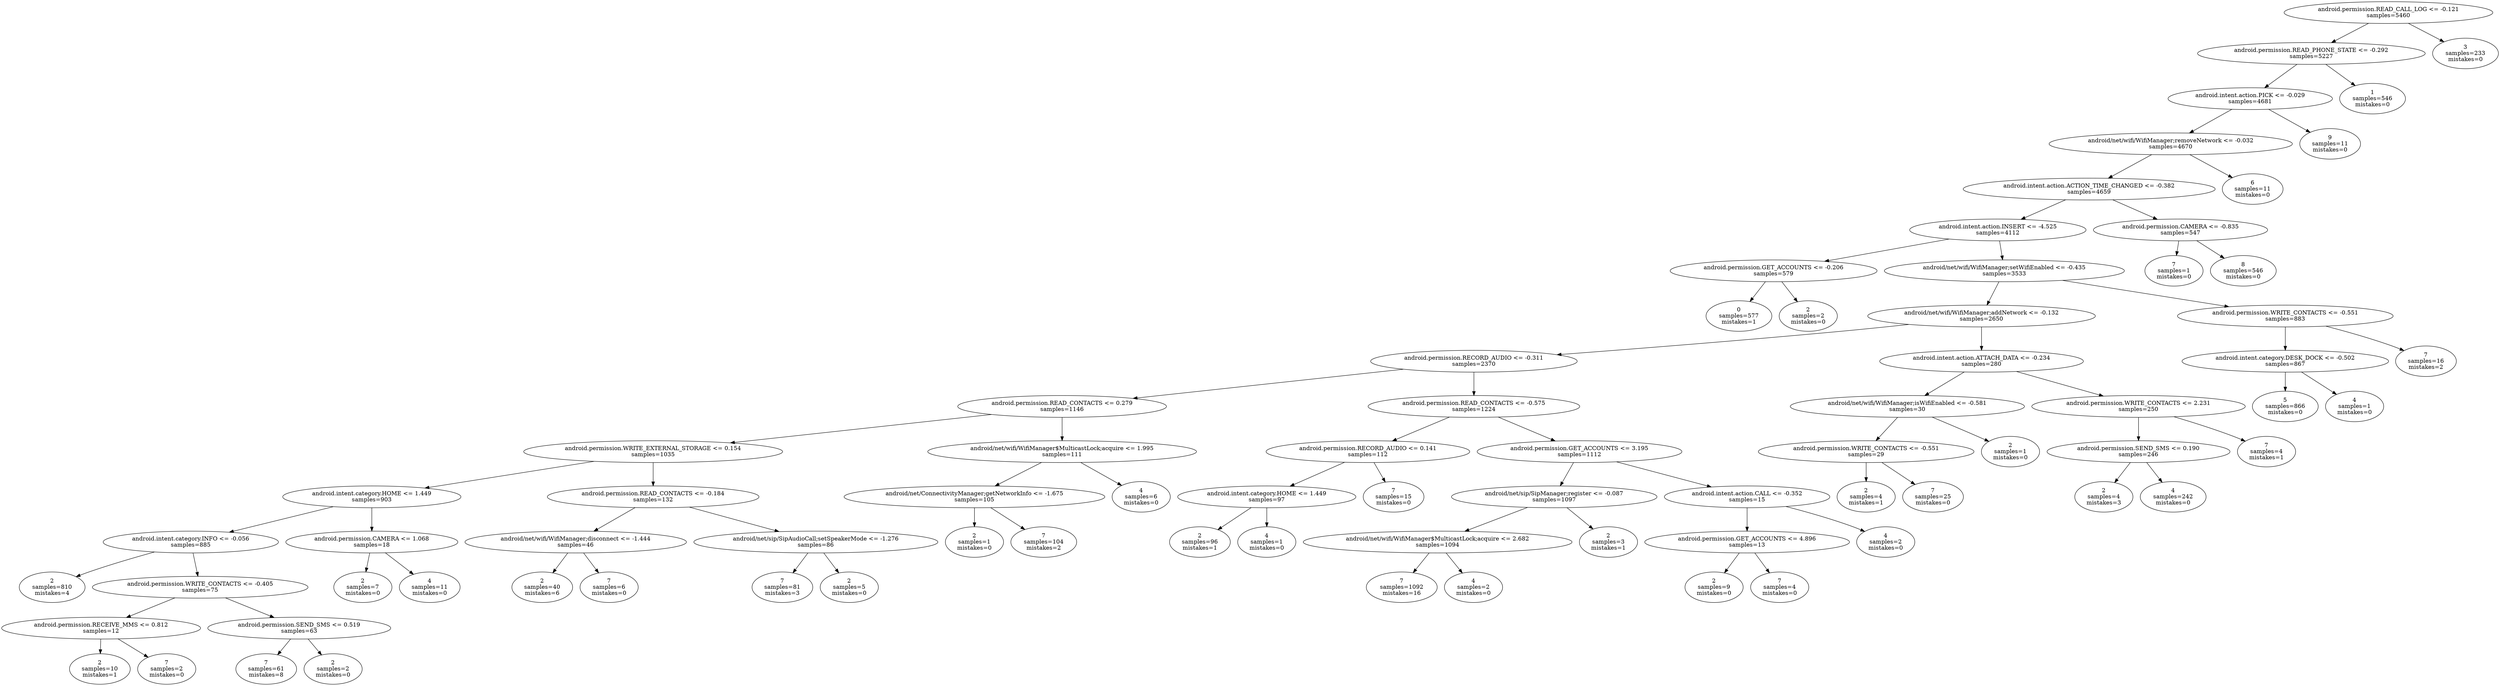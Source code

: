 digraph ClusteringTree {
n_0 [label="android.permission.READ_CALL_LOG <= -0.121
samples=\5460"];
n_1 [label="android.permission.READ_PHONE_STATE <= -0.292
samples=\5227"];
n_2 [label="3
samples=\233
mistakes=\0"];
n_3 [label="android.intent.action.PICK <= -0.029
samples=\4681"];
n_4 [label="1
samples=\546
mistakes=\0"];
n_5 [label="android/net/wifi/WifiManager;removeNetwork <= -0.032
samples=\4670"];
n_6 [label="9
samples=\11
mistakes=\0"];
n_7 [label="android.intent.action.ACTION_TIME_CHANGED <= -0.382
samples=\4659"];
n_8 [label="6
samples=\11
mistakes=\0"];
n_9 [label="android.intent.action.INSERT <= -4.525
samples=\4112"];
n_10 [label="android.permission.CAMERA <= -0.835
samples=\547"];
n_11 [label="android.permission.GET_ACCOUNTS <= -0.206
samples=\579"];
n_12 [label="android/net/wifi/WifiManager;setWifiEnabled <= -0.435
samples=\3533"];
n_13 [label="7
samples=\1
mistakes=\0"];
n_14 [label="8
samples=\546
mistakes=\0"];
n_15 [label="0
samples=\577
mistakes=\1"];
n_16 [label="2
samples=\2
mistakes=\0"];
n_17 [label="android/net/wifi/WifiManager;addNetwork <= -0.132
samples=\2650"];
n_18 [label="android.permission.WRITE_CONTACTS <= -0.551
samples=\883"];
n_19 [label="android.permission.RECORD_AUDIO <= -0.311
samples=\2370"];
n_20 [label="android.intent.action.ATTACH_DATA <= -0.234
samples=\280"];
n_21 [label="android.intent.category.DESK_DOCK <= -0.502
samples=\867"];
n_22 [label="7
samples=\16
mistakes=\2"];
n_23 [label="android.permission.READ_CONTACTS <= 0.279
samples=\1146"];
n_24 [label="android.permission.READ_CONTACTS <= -0.575
samples=\1224"];
n_25 [label="android/net/wifi/WifiManager;isWifiEnabled <= -0.581
samples=\30"];
n_26 [label="android.permission.WRITE_CONTACTS <= 2.231
samples=\250"];
n_27 [label="5
samples=\866
mistakes=\0"];
n_28 [label="4
samples=\1
mistakes=\0"];
n_29 [label="android.permission.WRITE_EXTERNAL_STORAGE <= 0.154
samples=\1035"];
n_30 [label="android/net/wifi/WifiManager$MulticastLock;acquire <= 1.995
samples=\111"];
n_31 [label="android.permission.RECORD_AUDIO <= 0.141
samples=\112"];
n_32 [label="android.permission.GET_ACCOUNTS <= 3.195
samples=\1112"];
n_33 [label="android.permission.WRITE_CONTACTS <= -0.551
samples=\29"];
n_34 [label="2
samples=\1
mistakes=\0"];
n_35 [label="android.permission.SEND_SMS <= 0.190
samples=\246"];
n_36 [label="7
samples=\4
mistakes=\1"];
n_37 [label="android.intent.category.HOME <= 1.449
samples=\903"];
n_38 [label="android.permission.READ_CONTACTS <= -0.184
samples=\132"];
n_39 [label="android/net/ConnectivityManager;getNetworkInfo <= -1.675
samples=\105"];
n_40 [label="4
samples=\6
mistakes=\0"];
n_41 [label="android.intent.category.HOME <= 1.449
samples=\97"];
n_42 [label="7
samples=\15
mistakes=\0"];
n_43 [label="android/net/sip/SipManager;register <= -0.087
samples=\1097"];
n_44 [label="android.intent.action.CALL <= -0.352
samples=\15"];
n_45 [label="2
samples=\4
mistakes=\1"];
n_46 [label="7
samples=\25
mistakes=\0"];
n_47 [label="2
samples=\4
mistakes=\3"];
n_48 [label="4
samples=\242
mistakes=\0"];
n_49 [label="android.intent.category.INFO <= -0.056
samples=\885"];
n_50 [label="android.permission.CAMERA <= 1.068
samples=\18"];
n_51 [label="android/net/wifi/WifiManager;disconnect <= -1.444
samples=\46"];
n_52 [label="android/net/sip/SipAudioCall;setSpeakerMode <= -1.276
samples=\86"];
n_53 [label="2
samples=\1
mistakes=\0"];
n_54 [label="7
samples=\104
mistakes=\2"];
n_55 [label="2
samples=\96
mistakes=\1"];
n_56 [label="4
samples=\1
mistakes=\0"];
n_57 [label="android/net/wifi/WifiManager$MulticastLock;acquire <= 2.682
samples=\1094"];
n_58 [label="2
samples=\3
mistakes=\1"];
n_59 [label="android.permission.GET_ACCOUNTS <= 4.896
samples=\13"];
n_60 [label="4
samples=\2
mistakes=\0"];
n_61 [label="2
samples=\810
mistakes=\4"];
n_62 [label="android.permission.WRITE_CONTACTS <= -0.405
samples=\75"];
n_63 [label="2
samples=\7
mistakes=\0"];
n_64 [label="4
samples=\11
mistakes=\0"];
n_65 [label="2
samples=\40
mistakes=\6"];
n_66 [label="7
samples=\6
mistakes=\0"];
n_67 [label="7
samples=\81
mistakes=\3"];
n_68 [label="2
samples=\5
mistakes=\0"];
n_69 [label="7
samples=\1092
mistakes=\16"];
n_70 [label="4
samples=\2
mistakes=\0"];
n_71 [label="2
samples=\9
mistakes=\0"];
n_72 [label="7
samples=\4
mistakes=\0"];
n_73 [label="android.permission.RECEIVE_MMS <= 0.812
samples=\12"];
n_74 [label="android.permission.SEND_SMS <= 0.519
samples=\63"];
n_75 [label="2
samples=\10
mistakes=\1"];
n_76 [label="7
samples=\2
mistakes=\0"];
n_77 [label="7
samples=\61
mistakes=\8"];
n_78 [label="2
samples=\2
mistakes=\0"];
n_0 -> n_1;
n_0 -> n_2;
n_1 -> n_3;
n_1 -> n_4;
n_3 -> n_5;
n_3 -> n_6;
n_5 -> n_7;
n_5 -> n_8;
n_7 -> n_9;
n_7 -> n_10;
n_9 -> n_11;
n_9 -> n_12;
n_10 -> n_13;
n_10 -> n_14;
n_11 -> n_15;
n_11 -> n_16;
n_12 -> n_17;
n_12 -> n_18;
n_17 -> n_19;
n_17 -> n_20;
n_18 -> n_21;
n_18 -> n_22;
n_19 -> n_23;
n_19 -> n_24;
n_20 -> n_25;
n_20 -> n_26;
n_21 -> n_27;
n_21 -> n_28;
n_23 -> n_29;
n_23 -> n_30;
n_24 -> n_31;
n_24 -> n_32;
n_25 -> n_33;
n_25 -> n_34;
n_26 -> n_35;
n_26 -> n_36;
n_29 -> n_37;
n_29 -> n_38;
n_30 -> n_39;
n_30 -> n_40;
n_31 -> n_41;
n_31 -> n_42;
n_32 -> n_43;
n_32 -> n_44;
n_33 -> n_45;
n_33 -> n_46;
n_35 -> n_47;
n_35 -> n_48;
n_37 -> n_49;
n_37 -> n_50;
n_38 -> n_51;
n_38 -> n_52;
n_39 -> n_53;
n_39 -> n_54;
n_41 -> n_55;
n_41 -> n_56;
n_43 -> n_57;
n_43 -> n_58;
n_44 -> n_59;
n_44 -> n_60;
n_49 -> n_61;
n_49 -> n_62;
n_50 -> n_63;
n_50 -> n_64;
n_51 -> n_65;
n_51 -> n_66;
n_52 -> n_67;
n_52 -> n_68;
n_57 -> n_69;
n_57 -> n_70;
n_59 -> n_71;
n_59 -> n_72;
n_62 -> n_73;
n_62 -> n_74;
n_73 -> n_75;
n_73 -> n_76;
n_74 -> n_77;
n_74 -> n_78;
}
